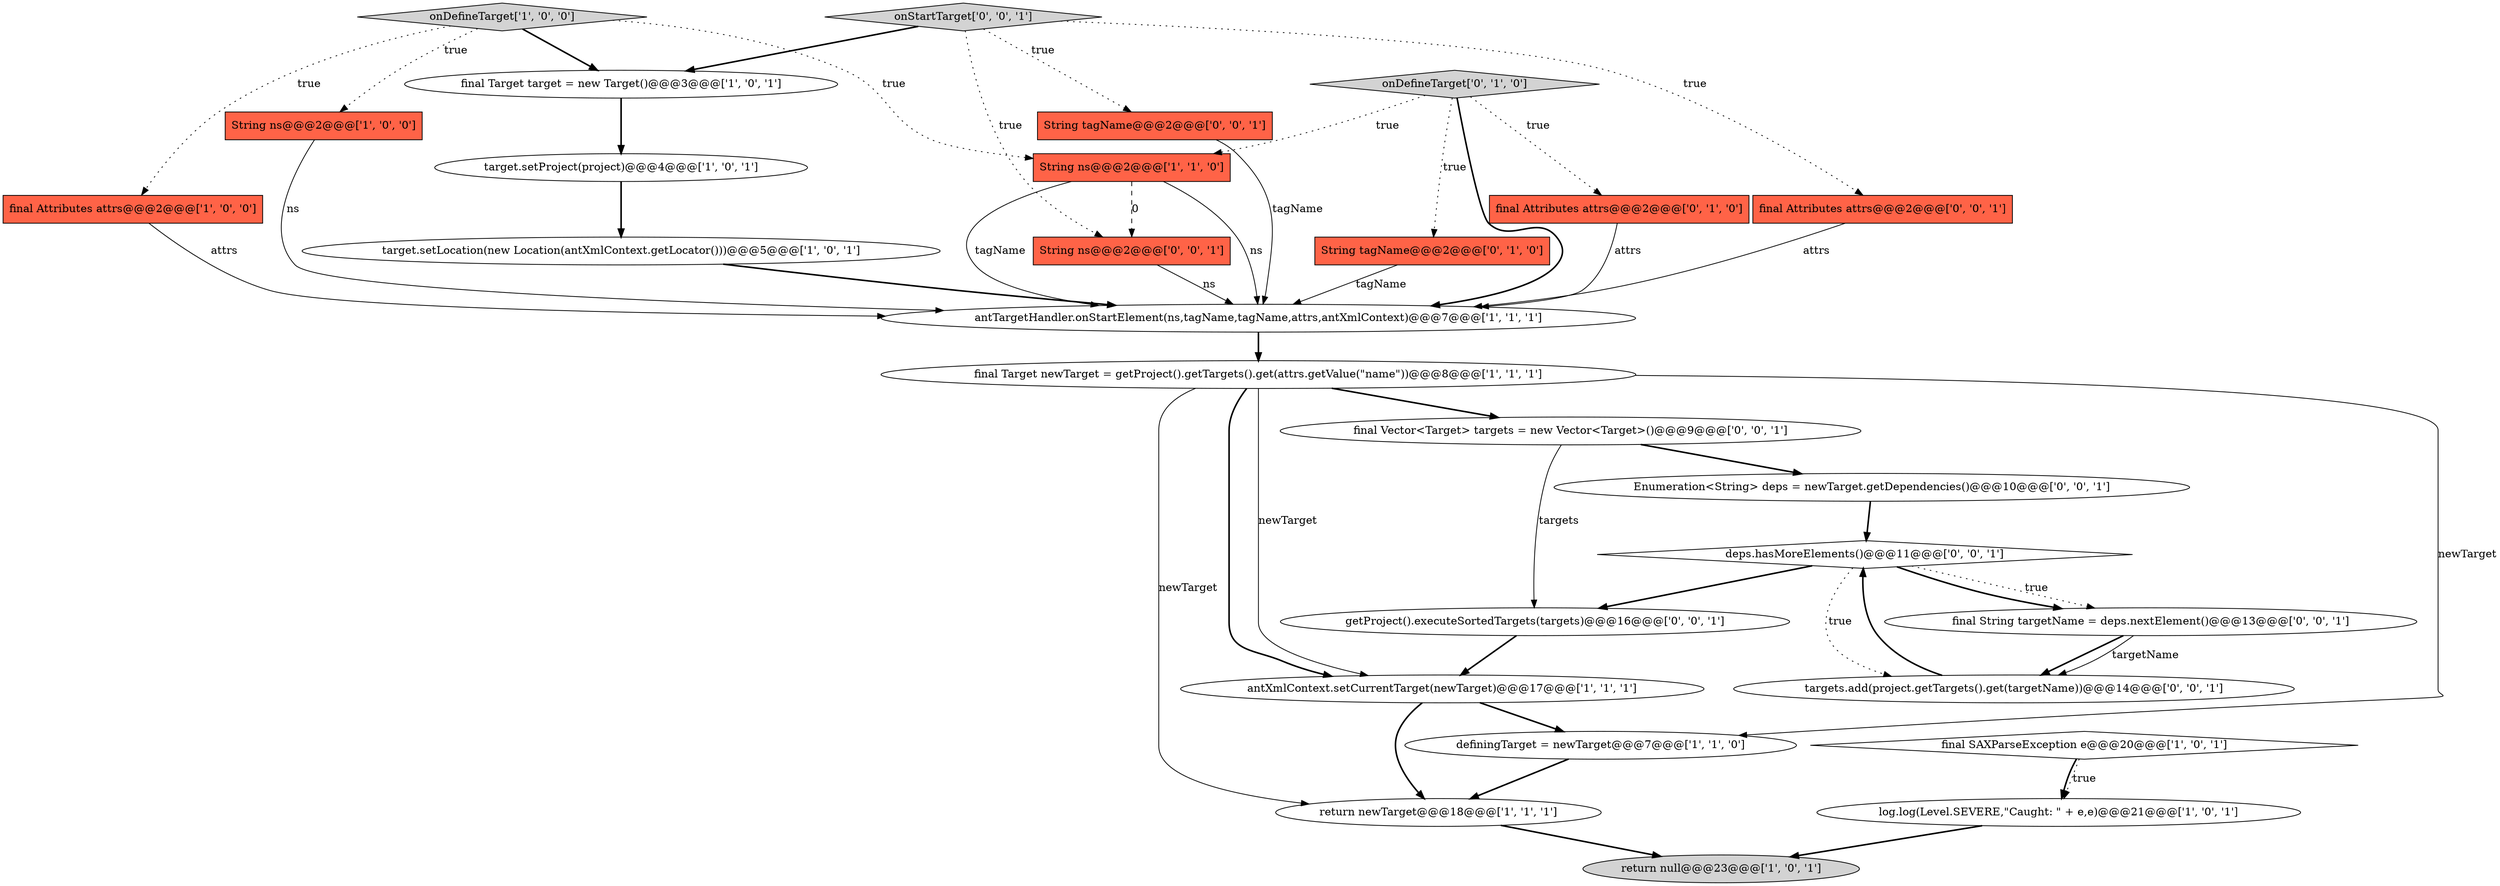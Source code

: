 digraph {
27 [style = filled, label = "deps.hasMoreElements()@@@11@@@['0', '0', '1']", fillcolor = white, shape = diamond image = "AAA0AAABBB3BBB"];
5 [style = filled, label = "antXmlContext.setCurrentTarget(newTarget)@@@17@@@['1', '1', '1']", fillcolor = white, shape = ellipse image = "AAA0AAABBB1BBB"];
25 [style = filled, label = "String ns@@@2@@@['0', '0', '1']", fillcolor = tomato, shape = box image = "AAA0AAABBB3BBB"];
9 [style = filled, label = "return newTarget@@@18@@@['1', '1', '1']", fillcolor = white, shape = ellipse image = "AAA0AAABBB1BBB"];
4 [style = filled, label = "final Target newTarget = getProject().getTargets().get(attrs.getValue(\"name\"))@@@8@@@['1', '1', '1']", fillcolor = white, shape = ellipse image = "AAA0AAABBB1BBB"];
10 [style = filled, label = "antTargetHandler.onStartElement(ns,tagName,tagName,attrs,antXmlContext)@@@7@@@['1', '1', '1']", fillcolor = white, shape = ellipse image = "AAA0AAABBB1BBB"];
0 [style = filled, label = "final Target target = new Target()@@@3@@@['1', '0', '1']", fillcolor = white, shape = ellipse image = "AAA0AAABBB1BBB"];
26 [style = filled, label = "Enumeration<String> deps = newTarget.getDependencies()@@@10@@@['0', '0', '1']", fillcolor = white, shape = ellipse image = "AAA0AAABBB3BBB"];
12 [style = filled, label = "String ns@@@2@@@['1', '1', '0']", fillcolor = tomato, shape = box image = "AAA0AAABBB1BBB"];
2 [style = filled, label = "definingTarget = newTarget@@@7@@@['1', '1', '0']", fillcolor = white, shape = ellipse image = "AAA0AAABBB1BBB"];
20 [style = filled, label = "onStartTarget['0', '0', '1']", fillcolor = lightgray, shape = diamond image = "AAA0AAABBB3BBB"];
22 [style = filled, label = "getProject().executeSortedTargets(targets)@@@16@@@['0', '0', '1']", fillcolor = white, shape = ellipse image = "AAA0AAABBB3BBB"];
8 [style = filled, label = "target.setLocation(new Location(antXmlContext.getLocator()))@@@5@@@['1', '0', '1']", fillcolor = white, shape = ellipse image = "AAA0AAABBB1BBB"];
18 [style = filled, label = "String tagName@@@2@@@['0', '0', '1']", fillcolor = tomato, shape = box image = "AAA0AAABBB3BBB"];
6 [style = filled, label = "String ns@@@2@@@['1', '0', '0']", fillcolor = tomato, shape = box image = "AAA0AAABBB1BBB"];
11 [style = filled, label = "final Attributes attrs@@@2@@@['1', '0', '0']", fillcolor = tomato, shape = box image = "AAA0AAABBB1BBB"];
1 [style = filled, label = "onDefineTarget['1', '0', '0']", fillcolor = lightgray, shape = diamond image = "AAA0AAABBB1BBB"];
14 [style = filled, label = "log.log(Level.SEVERE,\"Caught: \" + e,e)@@@21@@@['1', '0', '1']", fillcolor = white, shape = ellipse image = "AAA0AAABBB1BBB"];
16 [style = filled, label = "onDefineTarget['0', '1', '0']", fillcolor = lightgray, shape = diamond image = "AAA0AAABBB2BBB"];
17 [style = filled, label = "final Attributes attrs@@@2@@@['0', '1', '0']", fillcolor = tomato, shape = box image = "AAA0AAABBB2BBB"];
15 [style = filled, label = "String tagName@@@2@@@['0', '1', '0']", fillcolor = tomato, shape = box image = "AAA0AAABBB2BBB"];
7 [style = filled, label = "final SAXParseException e@@@20@@@['1', '0', '1']", fillcolor = white, shape = diamond image = "AAA0AAABBB1BBB"];
21 [style = filled, label = "final String targetName = deps.nextElement()@@@13@@@['0', '0', '1']", fillcolor = white, shape = ellipse image = "AAA0AAABBB3BBB"];
23 [style = filled, label = "final Attributes attrs@@@2@@@['0', '0', '1']", fillcolor = tomato, shape = box image = "AAA0AAABBB3BBB"];
3 [style = filled, label = "target.setProject(project)@@@4@@@['1', '0', '1']", fillcolor = white, shape = ellipse image = "AAA0AAABBB1BBB"];
19 [style = filled, label = "final Vector<Target> targets = new Vector<Target>()@@@9@@@['0', '0', '1']", fillcolor = white, shape = ellipse image = "AAA0AAABBB3BBB"];
24 [style = filled, label = "targets.add(project.getTargets().get(targetName))@@@14@@@['0', '0', '1']", fillcolor = white, shape = ellipse image = "AAA0AAABBB3BBB"];
13 [style = filled, label = "return null@@@23@@@['1', '0', '1']", fillcolor = lightgray, shape = ellipse image = "AAA0AAABBB1BBB"];
0->3 [style = bold, label=""];
8->10 [style = bold, label=""];
23->10 [style = solid, label="attrs"];
18->10 [style = solid, label="tagName"];
16->12 [style = dotted, label="true"];
20->25 [style = dotted, label="true"];
5->9 [style = bold, label=""];
16->10 [style = bold, label=""];
1->11 [style = dotted, label="true"];
20->0 [style = bold, label=""];
16->17 [style = dotted, label="true"];
4->19 [style = bold, label=""];
16->15 [style = dotted, label="true"];
12->10 [style = solid, label="ns"];
21->24 [style = bold, label=""];
1->0 [style = bold, label=""];
2->9 [style = bold, label=""];
4->2 [style = solid, label="newTarget"];
19->22 [style = solid, label="targets"];
4->5 [style = solid, label="newTarget"];
27->21 [style = dotted, label="true"];
27->24 [style = dotted, label="true"];
27->22 [style = bold, label=""];
22->5 [style = bold, label=""];
21->24 [style = solid, label="targetName"];
25->10 [style = solid, label="ns"];
7->14 [style = bold, label=""];
15->10 [style = solid, label="tagName"];
26->27 [style = bold, label=""];
5->2 [style = bold, label=""];
12->25 [style = dashed, label="0"];
17->10 [style = solid, label="attrs"];
19->26 [style = bold, label=""];
3->8 [style = bold, label=""];
1->12 [style = dotted, label="true"];
20->23 [style = dotted, label="true"];
10->4 [style = bold, label=""];
6->10 [style = solid, label="ns"];
20->18 [style = dotted, label="true"];
1->6 [style = dotted, label="true"];
14->13 [style = bold, label=""];
27->21 [style = bold, label=""];
4->5 [style = bold, label=""];
24->27 [style = bold, label=""];
11->10 [style = solid, label="attrs"];
4->9 [style = solid, label="newTarget"];
12->10 [style = solid, label="tagName"];
9->13 [style = bold, label=""];
7->14 [style = dotted, label="true"];
}
